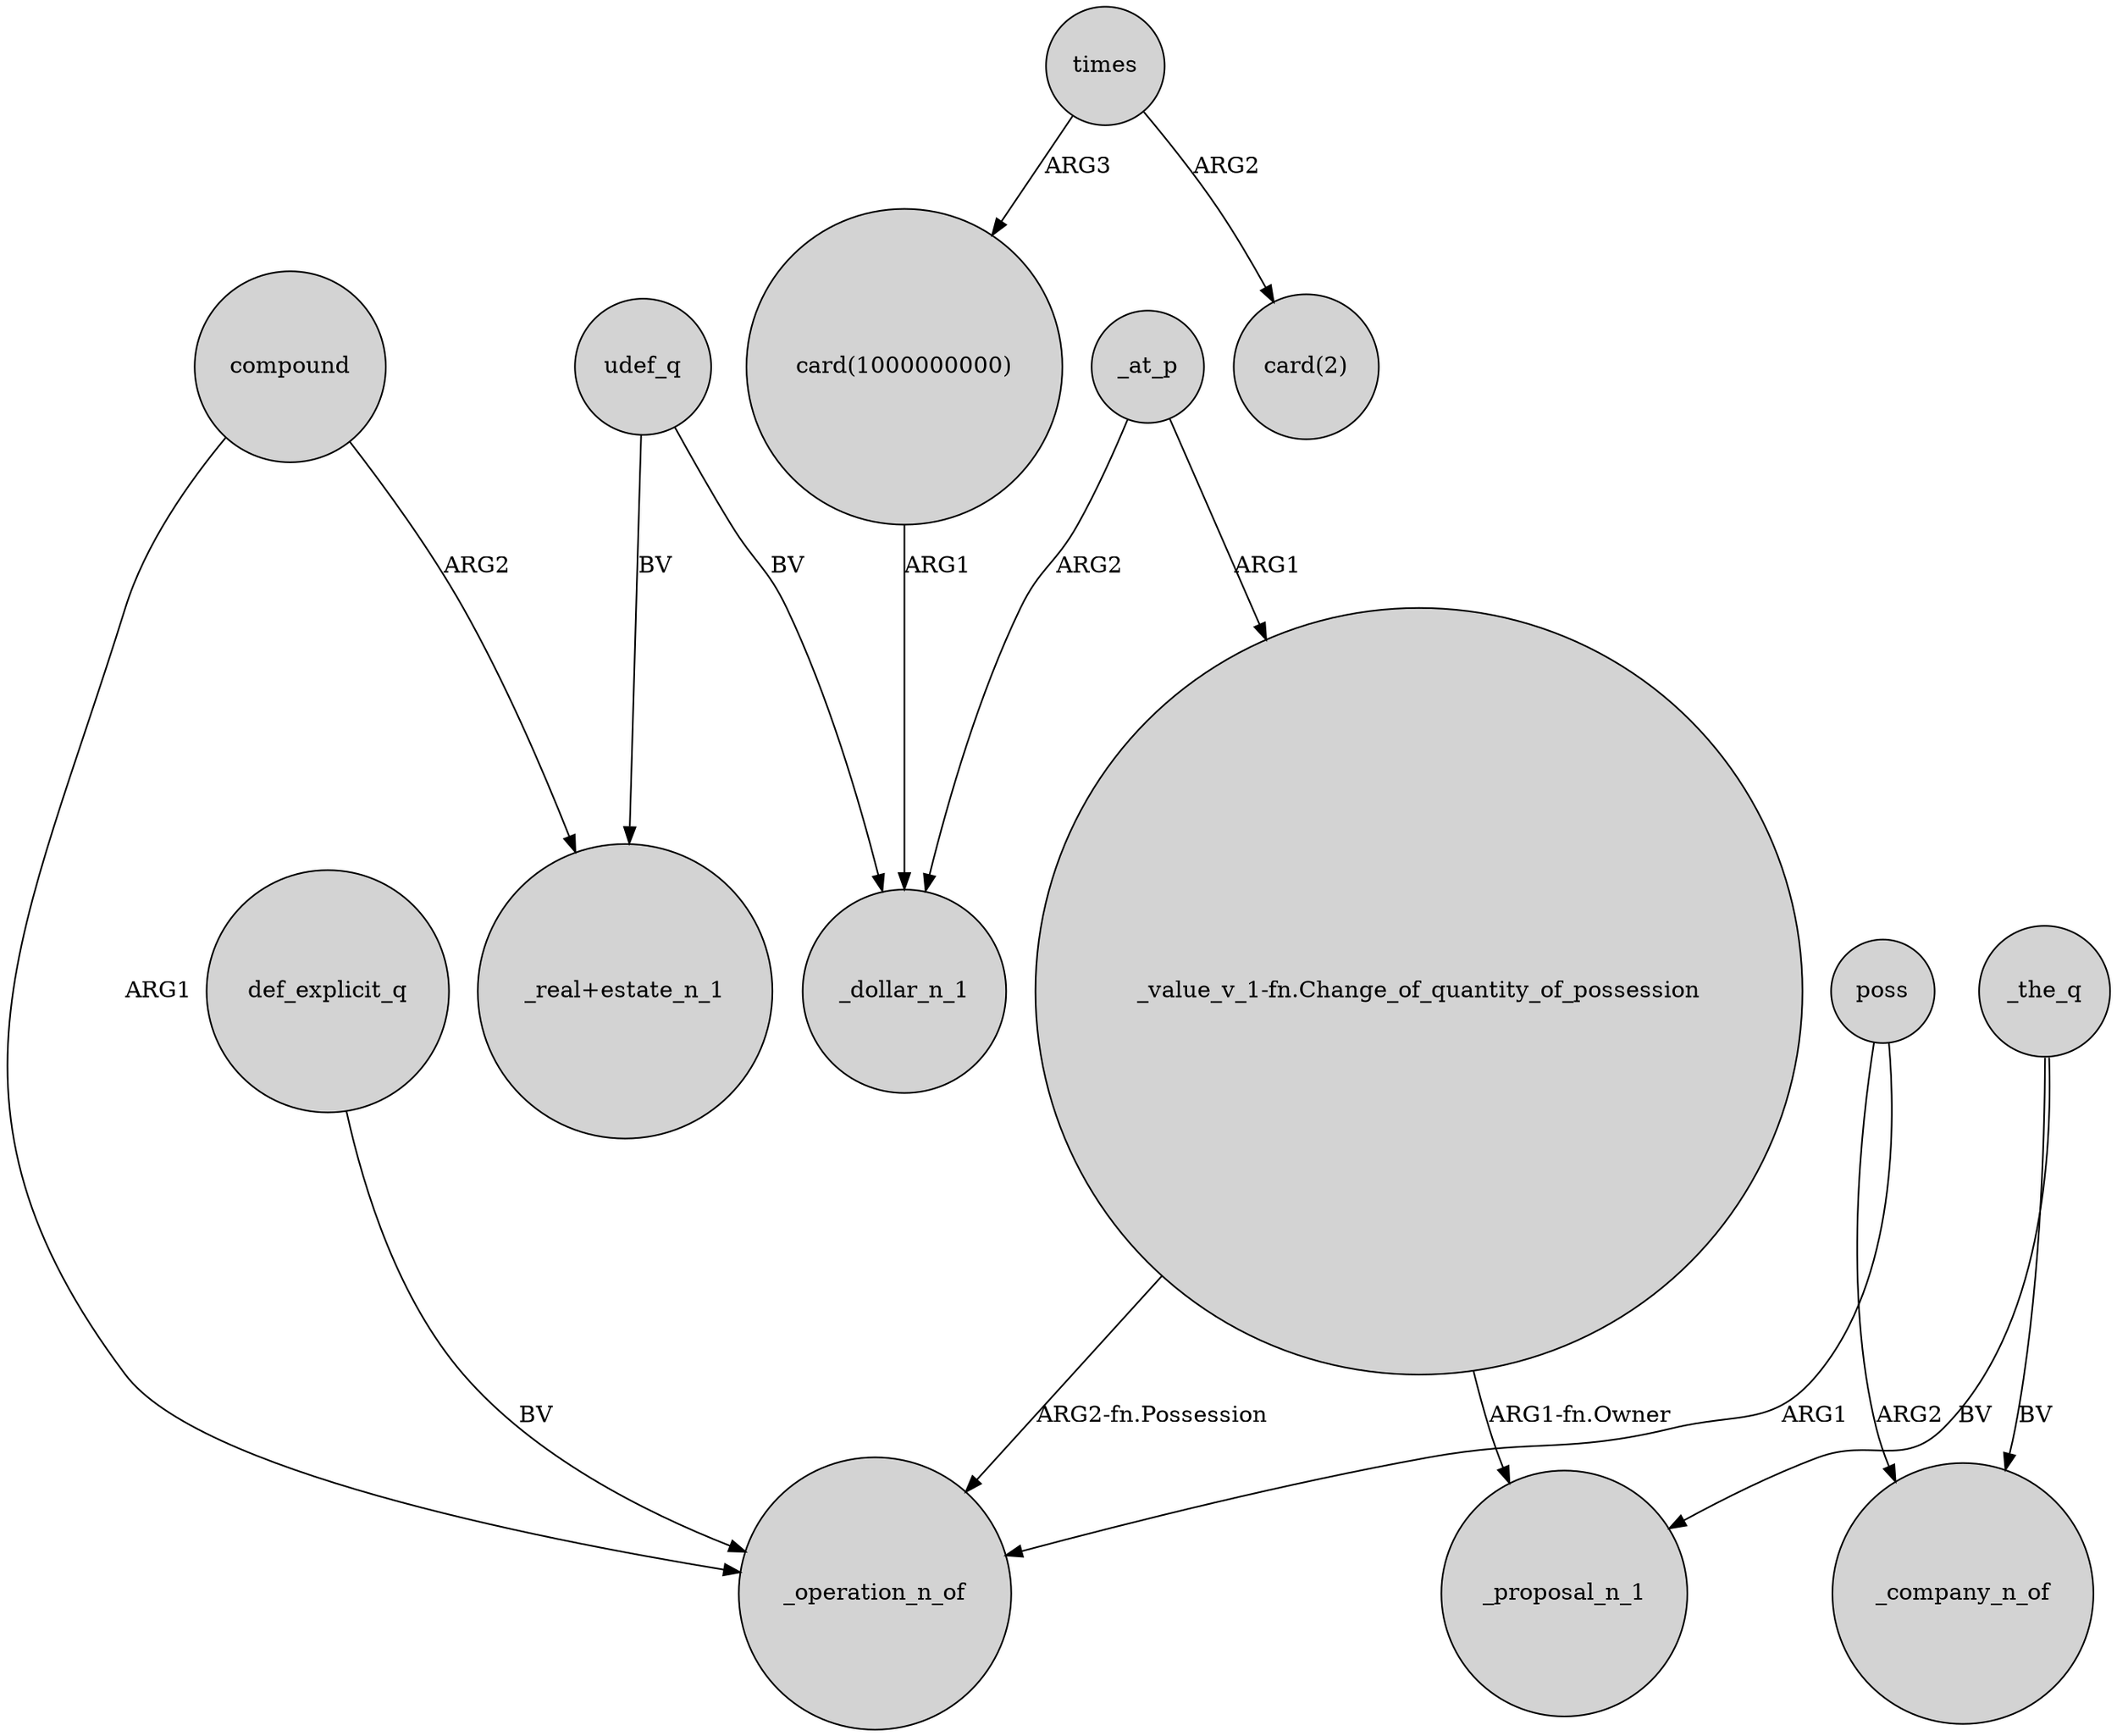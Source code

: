 digraph {
	node [shape=circle style=filled]
	"card(1000000000)" -> _dollar_n_1 [label=ARG1]
	times -> "card(2)" [label=ARG2]
	compound -> _operation_n_of [label=ARG1]
	_the_q -> _proposal_n_1 [label=BV]
	"_value_v_1-fn.Change_of_quantity_of_possession" -> _proposal_n_1 [label="ARG1-fn.Owner"]
	compound -> "_real+estate_n_1" [label=ARG2]
	times -> "card(1000000000)" [label=ARG3]
	_at_p -> "_value_v_1-fn.Change_of_quantity_of_possession" [label=ARG1]
	udef_q -> _dollar_n_1 [label=BV]
	udef_q -> "_real+estate_n_1" [label=BV]
	_the_q -> _company_n_of [label=BV]
	"_value_v_1-fn.Change_of_quantity_of_possession" -> _operation_n_of [label="ARG2-fn.Possession"]
	poss -> _company_n_of [label=ARG2]
	def_explicit_q -> _operation_n_of [label=BV]
	_at_p -> _dollar_n_1 [label=ARG2]
	poss -> _operation_n_of [label=ARG1]
}
